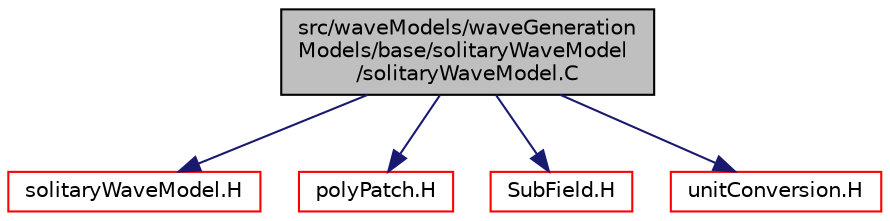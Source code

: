 digraph "src/waveModels/waveGenerationModels/base/solitaryWaveModel/solitaryWaveModel.C"
{
  bgcolor="transparent";
  edge [fontname="Helvetica",fontsize="10",labelfontname="Helvetica",labelfontsize="10"];
  node [fontname="Helvetica",fontsize="10",shape=record];
  Node1 [label="src/waveModels/waveGeneration\lModels/base/solitaryWaveModel\l/solitaryWaveModel.C",height=0.2,width=0.4,color="black", fillcolor="grey75", style="filled" fontcolor="black"];
  Node1 -> Node2 [color="midnightblue",fontsize="10",style="solid",fontname="Helvetica"];
  Node2 [label="solitaryWaveModel.H",height=0.2,width=0.4,color="red",URL="$solitaryWaveModel_8H.html"];
  Node1 -> Node3 [color="midnightblue",fontsize="10",style="solid",fontname="Helvetica"];
  Node3 [label="polyPatch.H",height=0.2,width=0.4,color="red",URL="$polyPatch_8H.html"];
  Node1 -> Node4 [color="midnightblue",fontsize="10",style="solid",fontname="Helvetica"];
  Node4 [label="SubField.H",height=0.2,width=0.4,color="red",URL="$SubField_8H.html"];
  Node1 -> Node5 [color="midnightblue",fontsize="10",style="solid",fontname="Helvetica"];
  Node5 [label="unitConversion.H",height=0.2,width=0.4,color="red",URL="$unitConversion_8H.html",tooltip="Unit conversion functions. "];
}
